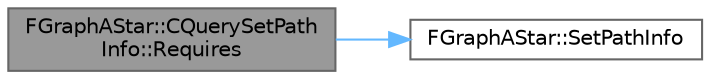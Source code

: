 digraph "FGraphAStar::CQuerySetPathInfo::Requires"
{
 // INTERACTIVE_SVG=YES
 // LATEX_PDF_SIZE
  bgcolor="transparent";
  edge [fontname=Helvetica,fontsize=10,labelfontname=Helvetica,labelfontsize=10];
  node [fontname=Helvetica,fontsize=10,shape=box,height=0.2,width=0.4];
  rankdir="LR";
  Node1 [id="Node000001",label="FGraphAStar::CQuerySetPath\lInfo::Requires",height=0.2,width=0.4,color="gray40", fillcolor="grey60", style="filled", fontcolor="black",tooltip=" "];
  Node1 -> Node2 [id="edge1_Node000001_Node000002",color="steelblue1",style="solid",tooltip=" "];
  Node2 [id="Node000002",label="FGraphAStar::SetPathInfo",height=0.2,width=0.4,color="grey40", fillcolor="white", style="filled",URL="$db/df6/structFGraphAStar.html#a42cb48aa22e01e2ee6d775496d08b4a2",tooltip=" "];
}
